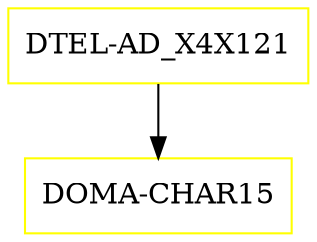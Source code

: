 digraph G {
  "DTEL-AD_X4X121" [shape=box,color=yellow];
  "DOMA-CHAR15" [shape=box,color=yellow,URL="./DOMA_CHAR15.html"];
  "DTEL-AD_X4X121" -> "DOMA-CHAR15";
}
